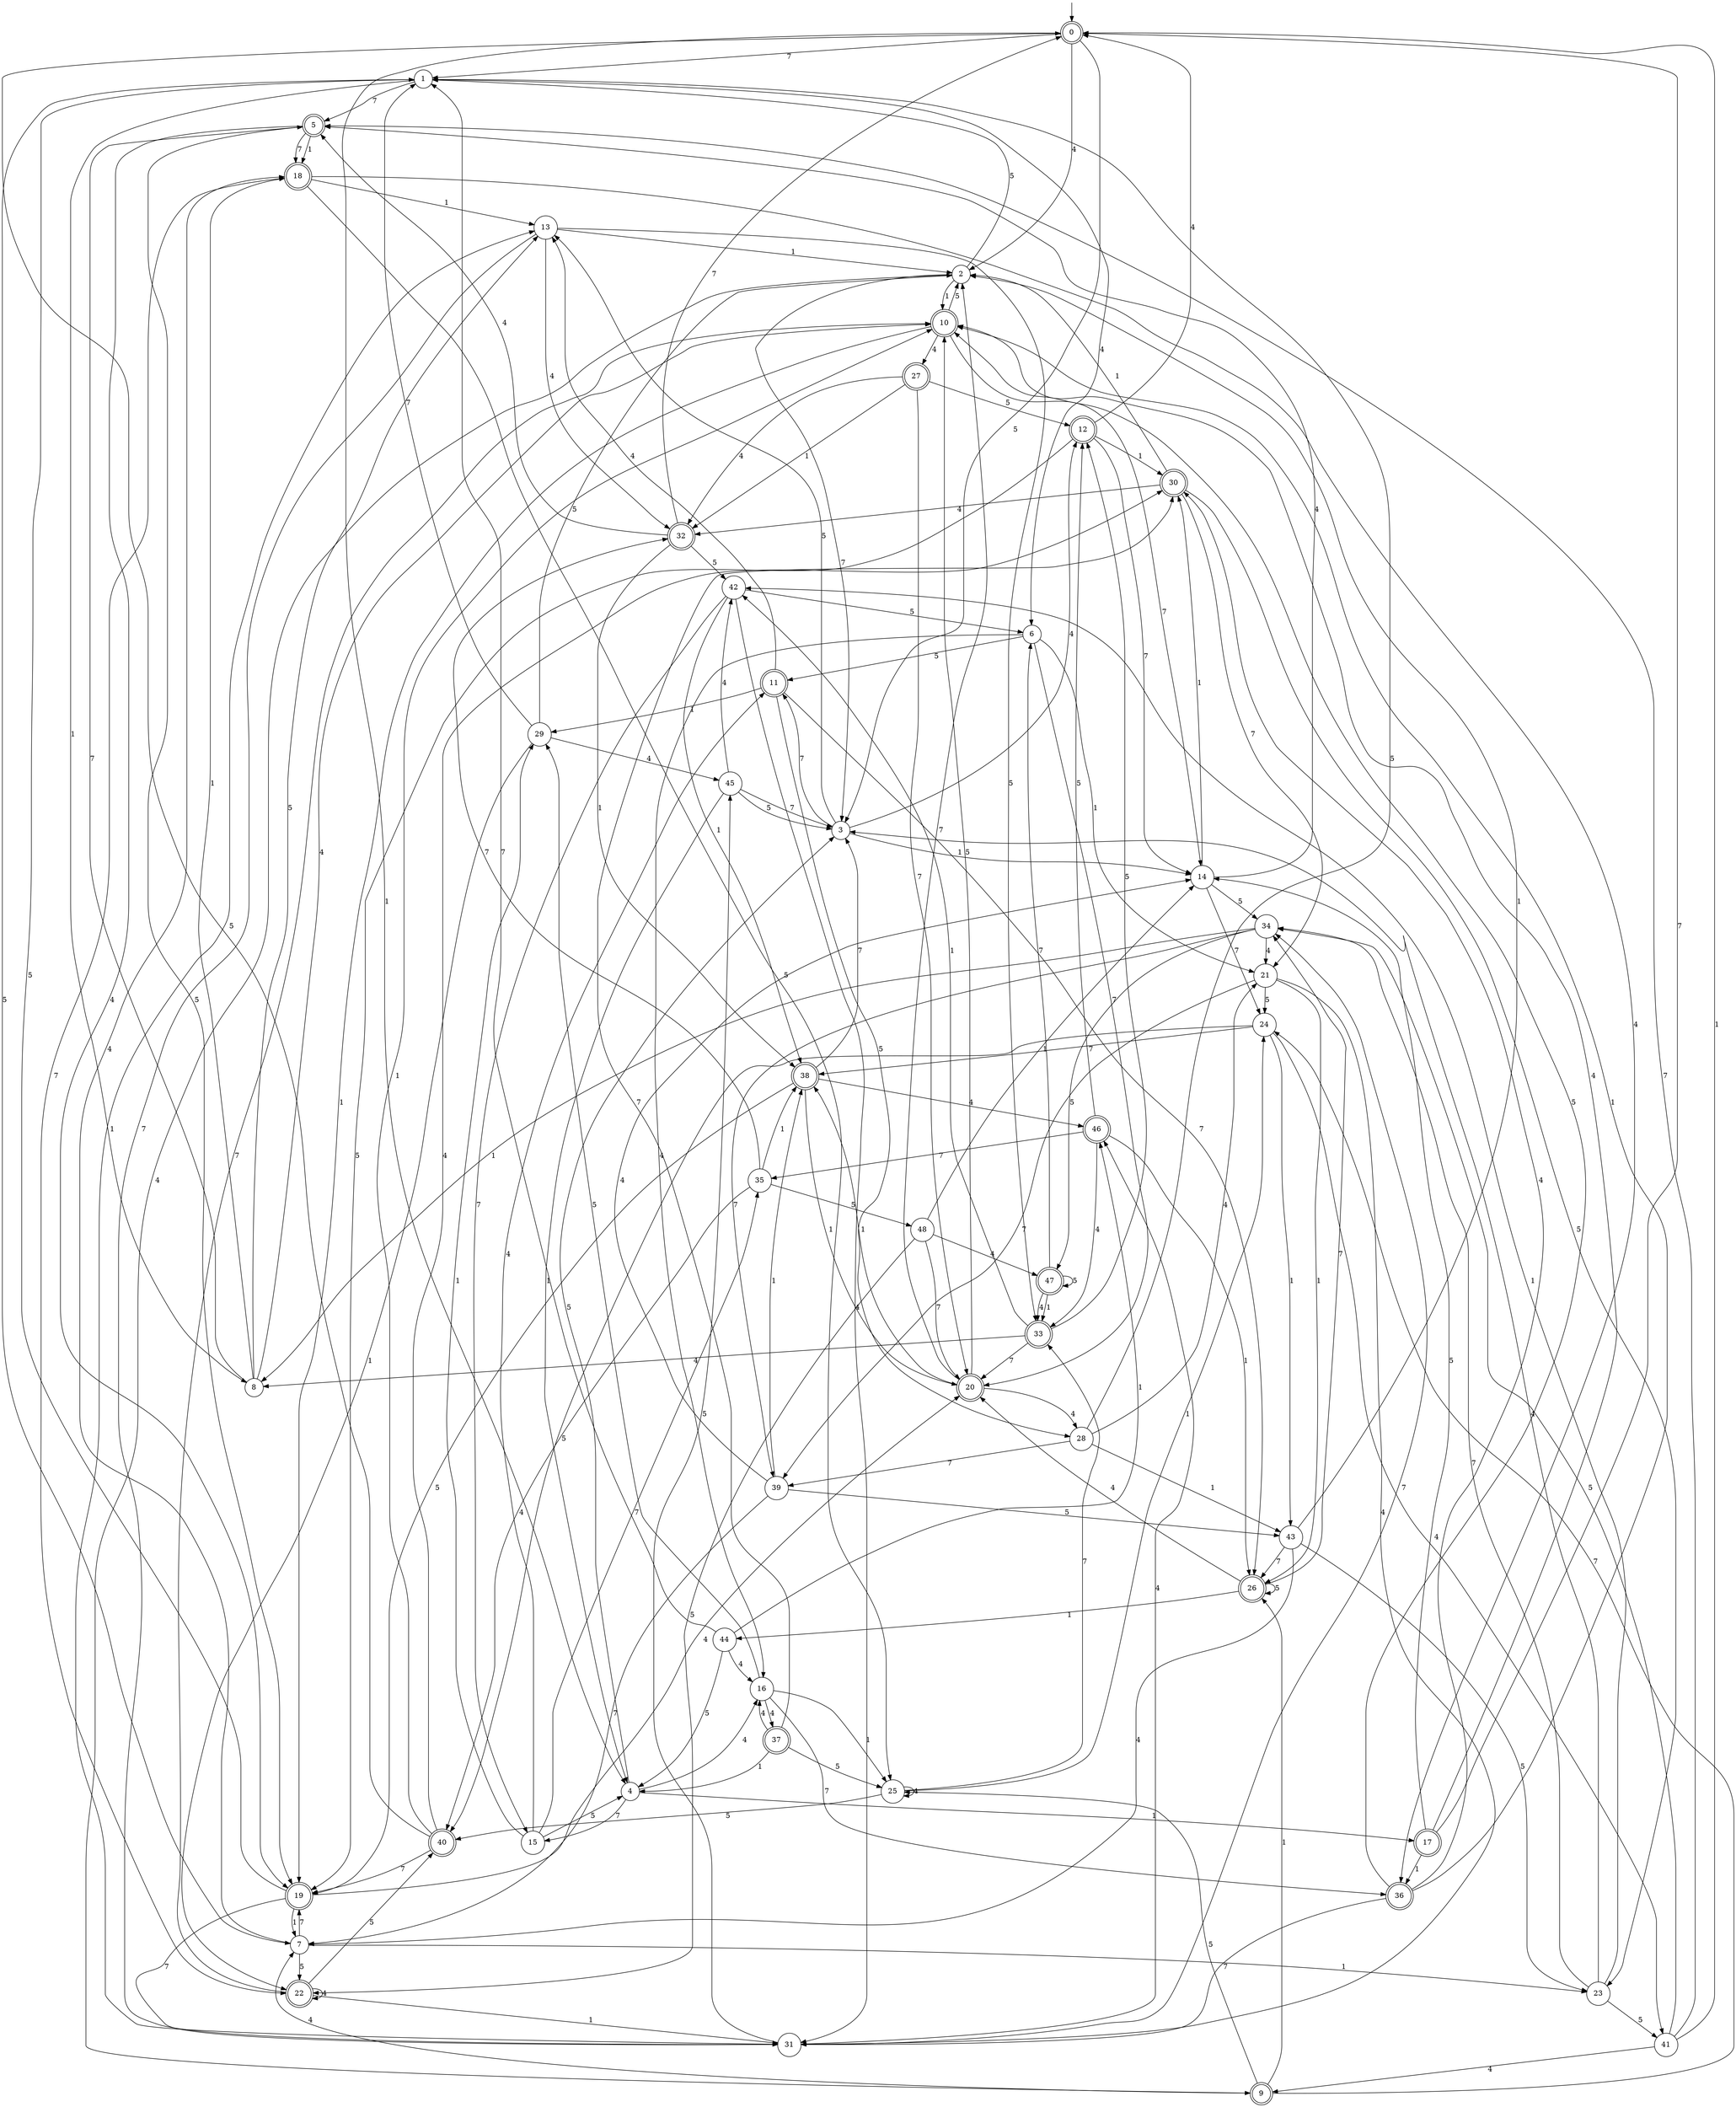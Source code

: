 digraph g {

	s0 [shape="doublecircle" label="0"];
	s1 [shape="circle" label="1"];
	s2 [shape="circle" label="2"];
	s3 [shape="circle" label="3"];
	s4 [shape="circle" label="4"];
	s5 [shape="doublecircle" label="5"];
	s6 [shape="circle" label="6"];
	s7 [shape="circle" label="7"];
	s8 [shape="circle" label="8"];
	s9 [shape="doublecircle" label="9"];
	s10 [shape="doublecircle" label="10"];
	s11 [shape="doublecircle" label="11"];
	s12 [shape="doublecircle" label="12"];
	s13 [shape="circle" label="13"];
	s14 [shape="circle" label="14"];
	s15 [shape="circle" label="15"];
	s16 [shape="circle" label="16"];
	s17 [shape="doublecircle" label="17"];
	s18 [shape="doublecircle" label="18"];
	s19 [shape="doublecircle" label="19"];
	s20 [shape="doublecircle" label="20"];
	s21 [shape="circle" label="21"];
	s22 [shape="doublecircle" label="22"];
	s23 [shape="circle" label="23"];
	s24 [shape="circle" label="24"];
	s25 [shape="circle" label="25"];
	s26 [shape="doublecircle" label="26"];
	s27 [shape="doublecircle" label="27"];
	s28 [shape="circle" label="28"];
	s29 [shape="circle" label="29"];
	s30 [shape="doublecircle" label="30"];
	s31 [shape="circle" label="31"];
	s32 [shape="doublecircle" label="32"];
	s33 [shape="doublecircle" label="33"];
	s34 [shape="circle" label="34"];
	s35 [shape="circle" label="35"];
	s36 [shape="doublecircle" label="36"];
	s37 [shape="doublecircle" label="37"];
	s38 [shape="doublecircle" label="38"];
	s39 [shape="circle" label="39"];
	s40 [shape="doublecircle" label="40"];
	s41 [shape="circle" label="41"];
	s42 [shape="circle" label="42"];
	s43 [shape="circle" label="43"];
	s44 [shape="circle" label="44"];
	s45 [shape="circle" label="45"];
	s46 [shape="doublecircle" label="46"];
	s47 [shape="doublecircle" label="47"];
	s48 [shape="circle" label="48"];
	s0 -> s1 [label="7"];
	s0 -> s2 [label="4"];
	s0 -> s3 [label="5"];
	s0 -> s4 [label="1"];
	s1 -> s5 [label="7"];
	s1 -> s6 [label="4"];
	s1 -> s7 [label="5"];
	s1 -> s8 [label="1"];
	s2 -> s3 [label="7"];
	s2 -> s9 [label="4"];
	s2 -> s1 [label="5"];
	s2 -> s10 [label="1"];
	s3 -> s11 [label="7"];
	s3 -> s12 [label="4"];
	s3 -> s13 [label="5"];
	s3 -> s14 [label="1"];
	s4 -> s15 [label="7"];
	s4 -> s16 [label="4"];
	s4 -> s3 [label="5"];
	s4 -> s17 [label="1"];
	s5 -> s18 [label="7"];
	s5 -> s19 [label="4"];
	s5 -> s19 [label="5"];
	s5 -> s18 [label="1"];
	s6 -> s20 [label="7"];
	s6 -> s16 [label="4"];
	s6 -> s11 [label="5"];
	s6 -> s21 [label="1"];
	s7 -> s19 [label="7"];
	s7 -> s18 [label="4"];
	s7 -> s22 [label="5"];
	s7 -> s23 [label="1"];
	s8 -> s5 [label="7"];
	s8 -> s10 [label="4"];
	s8 -> s13 [label="5"];
	s8 -> s18 [label="1"];
	s9 -> s24 [label="7"];
	s9 -> s7 [label="4"];
	s9 -> s25 [label="5"];
	s9 -> s26 [label="1"];
	s10 -> s14 [label="7"];
	s10 -> s27 [label="4"];
	s10 -> s2 [label="5"];
	s10 -> s19 [label="1"];
	s11 -> s26 [label="7"];
	s11 -> s13 [label="4"];
	s11 -> s28 [label="5"];
	s11 -> s29 [label="1"];
	s12 -> s14 [label="7"];
	s12 -> s0 [label="4"];
	s12 -> s19 [label="5"];
	s12 -> s30 [label="1"];
	s13 -> s31 [label="7"];
	s13 -> s32 [label="4"];
	s13 -> s33 [label="5"];
	s13 -> s2 [label="1"];
	s14 -> s24 [label="7"];
	s14 -> s5 [label="4"];
	s14 -> s34 [label="5"];
	s14 -> s30 [label="1"];
	s15 -> s35 [label="7"];
	s15 -> s11 [label="4"];
	s15 -> s4 [label="5"];
	s15 -> s29 [label="1"];
	s16 -> s36 [label="7"];
	s16 -> s37 [label="4"];
	s16 -> s29 [label="5"];
	s16 -> s25 [label="1"];
	s17 -> s0 [label="7"];
	s17 -> s10 [label="4"];
	s17 -> s14 [label="5"];
	s17 -> s36 [label="1"];
	s18 -> s22 [label="7"];
	s18 -> s36 [label="4"];
	s18 -> s25 [label="5"];
	s18 -> s13 [label="1"];
	s19 -> s31 [label="7"];
	s19 -> s20 [label="4"];
	s19 -> s1 [label="5"];
	s19 -> s7 [label="1"];
	s20 -> s2 [label="7"];
	s20 -> s28 [label="4"];
	s20 -> s10 [label="5"];
	s20 -> s38 [label="1"];
	s21 -> s39 [label="7"];
	s21 -> s31 [label="4"];
	s21 -> s24 [label="5"];
	s21 -> s26 [label="1"];
	s22 -> s10 [label="7"];
	s22 -> s22 [label="4"];
	s22 -> s40 [label="5"];
	s22 -> s31 [label="1"];
	s23 -> s34 [label="7"];
	s23 -> s3 [label="4"];
	s23 -> s41 [label="5"];
	s23 -> s42 [label="1"];
	s24 -> s38 [label="7"];
	s24 -> s41 [label="4"];
	s24 -> s40 [label="5"];
	s24 -> s43 [label="1"];
	s25 -> s33 [label="7"];
	s25 -> s25 [label="4"];
	s25 -> s40 [label="5"];
	s25 -> s24 [label="1"];
	s26 -> s34 [label="7"];
	s26 -> s20 [label="4"];
	s26 -> s26 [label="5"];
	s26 -> s44 [label="1"];
	s27 -> s20 [label="7"];
	s27 -> s32 [label="4"];
	s27 -> s12 [label="5"];
	s27 -> s32 [label="1"];
	s28 -> s39 [label="7"];
	s28 -> s21 [label="4"];
	s28 -> s1 [label="5"];
	s28 -> s43 [label="1"];
	s29 -> s1 [label="7"];
	s29 -> s45 [label="4"];
	s29 -> s2 [label="5"];
	s29 -> s22 [label="1"];
	s30 -> s21 [label="7"];
	s30 -> s32 [label="4"];
	s30 -> s23 [label="5"];
	s30 -> s2 [label="1"];
	s31 -> s34 [label="7"];
	s31 -> s46 [label="4"];
	s31 -> s45 [label="5"];
	s31 -> s13 [label="1"];
	s32 -> s0 [label="7"];
	s32 -> s5 [label="4"];
	s32 -> s42 [label="5"];
	s32 -> s38 [label="1"];
	s33 -> s20 [label="7"];
	s33 -> s8 [label="4"];
	s33 -> s12 [label="5"];
	s33 -> s42 [label="1"];
	s34 -> s39 [label="7"];
	s34 -> s21 [label="4"];
	s34 -> s47 [label="5"];
	s34 -> s8 [label="1"];
	s35 -> s32 [label="7"];
	s35 -> s40 [label="4"];
	s35 -> s48 [label="5"];
	s35 -> s38 [label="1"];
	s36 -> s31 [label="7"];
	s36 -> s30 [label="4"];
	s36 -> s10 [label="5"];
	s36 -> s10 [label="1"];
	s37 -> s30 [label="7"];
	s37 -> s16 [label="4"];
	s37 -> s25 [label="5"];
	s37 -> s4 [label="1"];
	s38 -> s3 [label="7"];
	s38 -> s46 [label="4"];
	s38 -> s19 [label="5"];
	s38 -> s20 [label="1"];
	s39 -> s7 [label="7"];
	s39 -> s14 [label="4"];
	s39 -> s43 [label="5"];
	s39 -> s38 [label="1"];
	s40 -> s19 [label="7"];
	s40 -> s30 [label="4"];
	s40 -> s0 [label="5"];
	s40 -> s10 [label="1"];
	s41 -> s5 [label="7"];
	s41 -> s9 [label="4"];
	s41 -> s34 [label="5"];
	s41 -> s0 [label="1"];
	s42 -> s15 [label="7"];
	s42 -> s31 [label="4"];
	s42 -> s6 [label="5"];
	s42 -> s38 [label="1"];
	s43 -> s26 [label="7"];
	s43 -> s7 [label="4"];
	s43 -> s23 [label="5"];
	s43 -> s2 [label="1"];
	s44 -> s1 [label="7"];
	s44 -> s16 [label="4"];
	s44 -> s4 [label="5"];
	s44 -> s46 [label="1"];
	s45 -> s3 [label="7"];
	s45 -> s42 [label="4"];
	s45 -> s3 [label="5"];
	s45 -> s4 [label="1"];
	s46 -> s35 [label="7"];
	s46 -> s33 [label="4"];
	s46 -> s12 [label="5"];
	s46 -> s26 [label="1"];
	s47 -> s6 [label="7"];
	s47 -> s33 [label="4"];
	s47 -> s47 [label="5"];
	s47 -> s33 [label="1"];
	s48 -> s20 [label="7"];
	s48 -> s47 [label="4"];
	s48 -> s22 [label="5"];
	s48 -> s14 [label="1"];

__start0 [label="" shape="none" width="0" height="0"];
__start0 -> s0;

}
